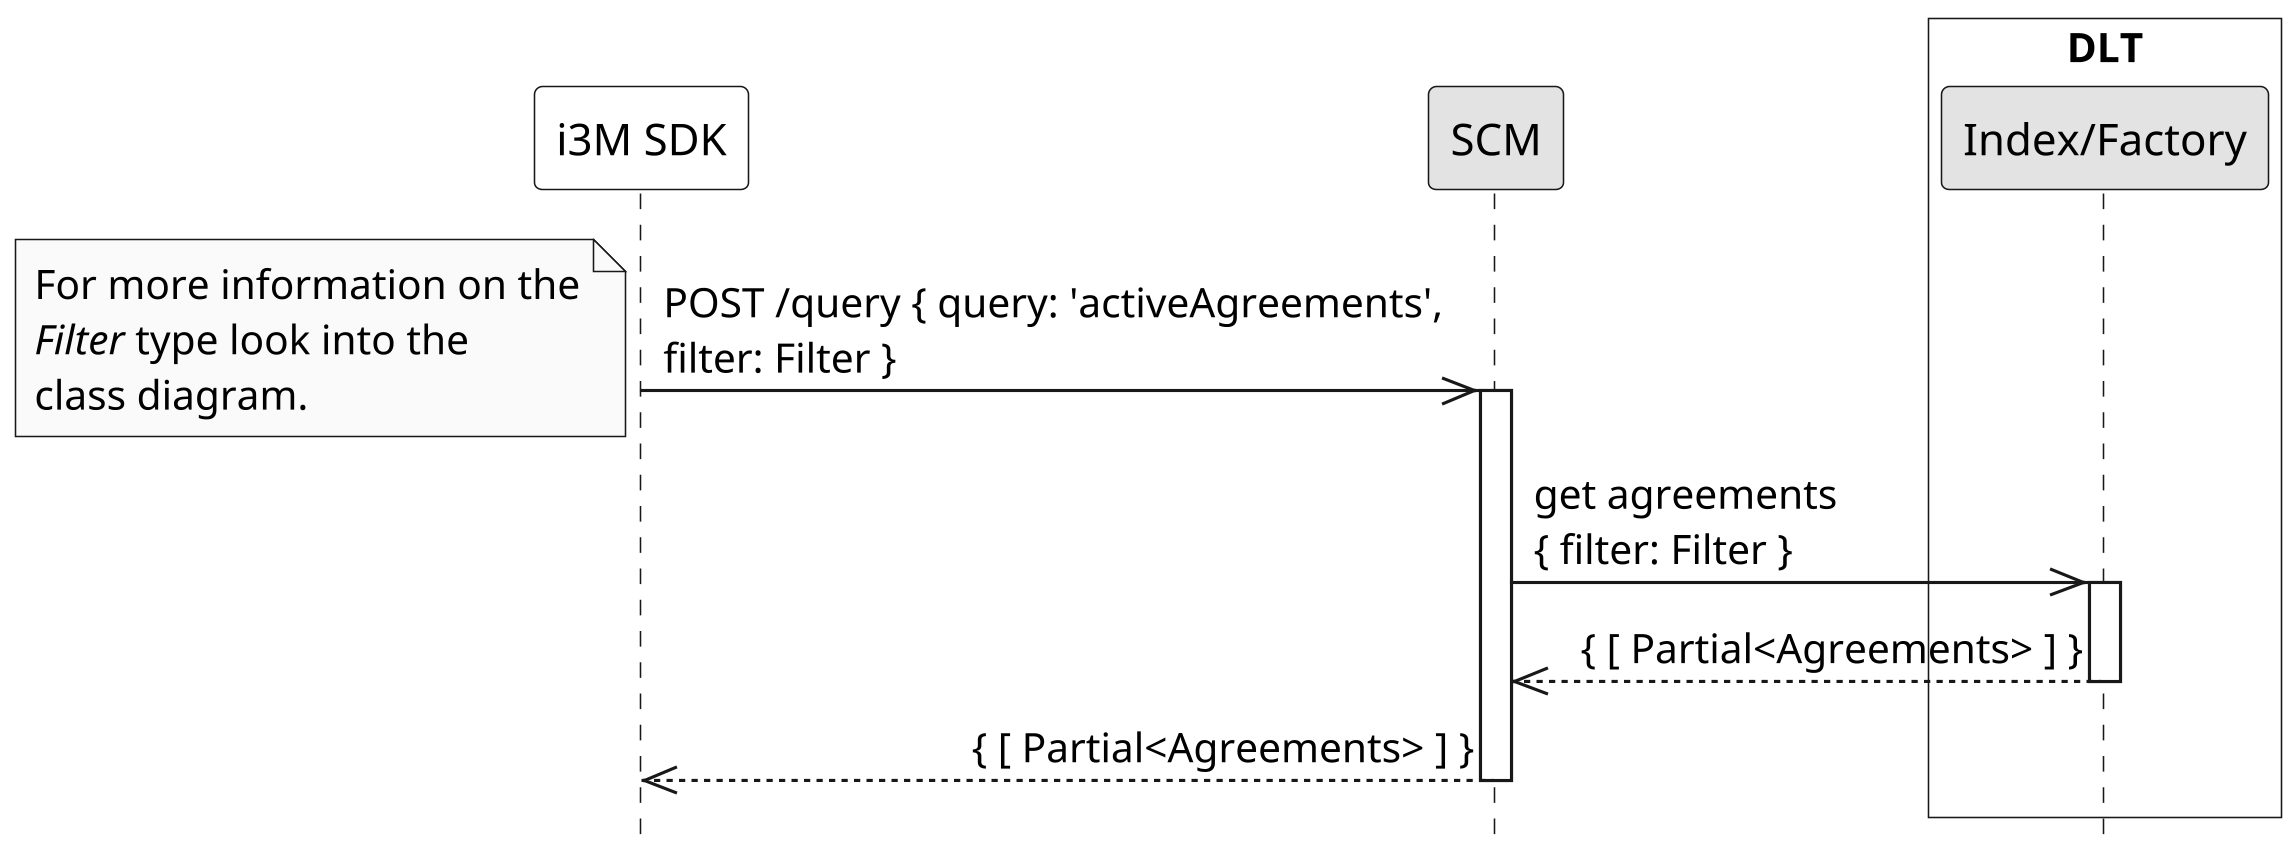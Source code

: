 @startuml active-agreements-seq
skinparam Shadowing false
skinparam DefaultFontName Bitstream Vera Sans
skinparam DefaultMonospacedFontName Bitstream Vera Sans Mono
skinparam SequenceMessageAlign direction
skinparam MaxMessageSize 250
skinparam Style strictuml
skinparam Monochrome true
skinparam Dpi 300

hide footbox

participant "i3M SDK" as SDK #white

participant "SCM" as SCM

box "DLT" #white
  participant "Index/Factory" as I
  ' participant "AgreementA" as A
end box

SDK->>SCM++: POST /query { query: 'activeAgreements', filter: Filter }
note left 
For more information on the
<i>Filter</i> type look into the 
class diagram.
end note

SCM->>I++: get agreements \n{ filter: Filter }
I-->>SCM--: { [ Partial<Agreements> ] }

SCM-->>SDK--: { [ Partial<Agreements> ] }

@enduml
